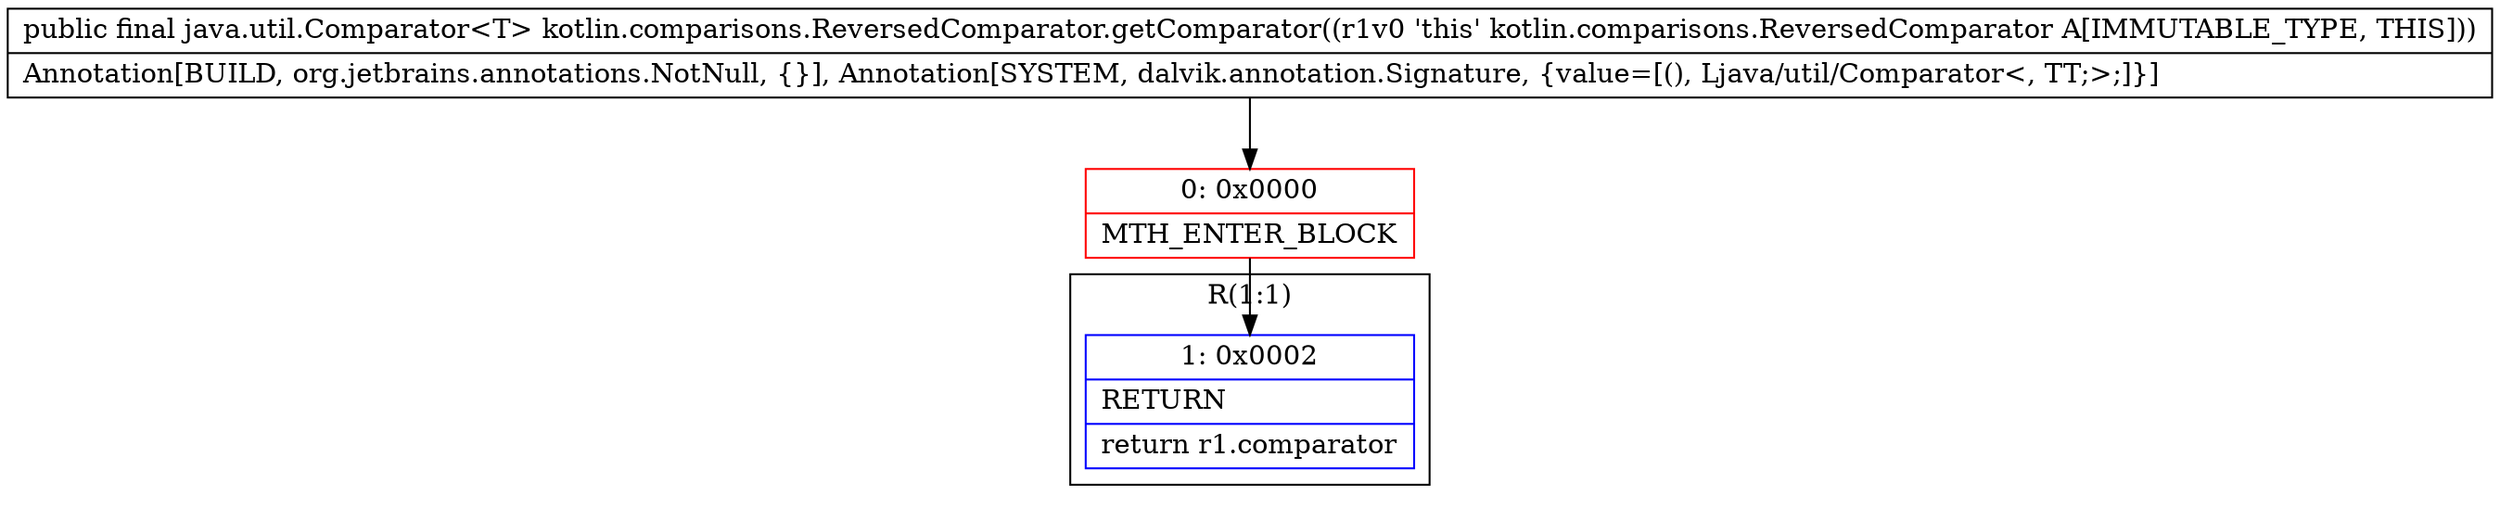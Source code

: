 digraph "CFG forkotlin.comparisons.ReversedComparator.getComparator()Ljava\/util\/Comparator;" {
subgraph cluster_Region_1607966797 {
label = "R(1:1)";
node [shape=record,color=blue];
Node_1 [shape=record,label="{1\:\ 0x0002|RETURN\l|return r1.comparator\l}"];
}
Node_0 [shape=record,color=red,label="{0\:\ 0x0000|MTH_ENTER_BLOCK\l}"];
MethodNode[shape=record,label="{public final java.util.Comparator\<T\> kotlin.comparisons.ReversedComparator.getComparator((r1v0 'this' kotlin.comparisons.ReversedComparator A[IMMUTABLE_TYPE, THIS]))  | Annotation[BUILD, org.jetbrains.annotations.NotNull, \{\}], Annotation[SYSTEM, dalvik.annotation.Signature, \{value=[(), Ljava\/util\/Comparator\<, TT;\>;]\}]\l}"];
MethodNode -> Node_0;
Node_0 -> Node_1;
}

